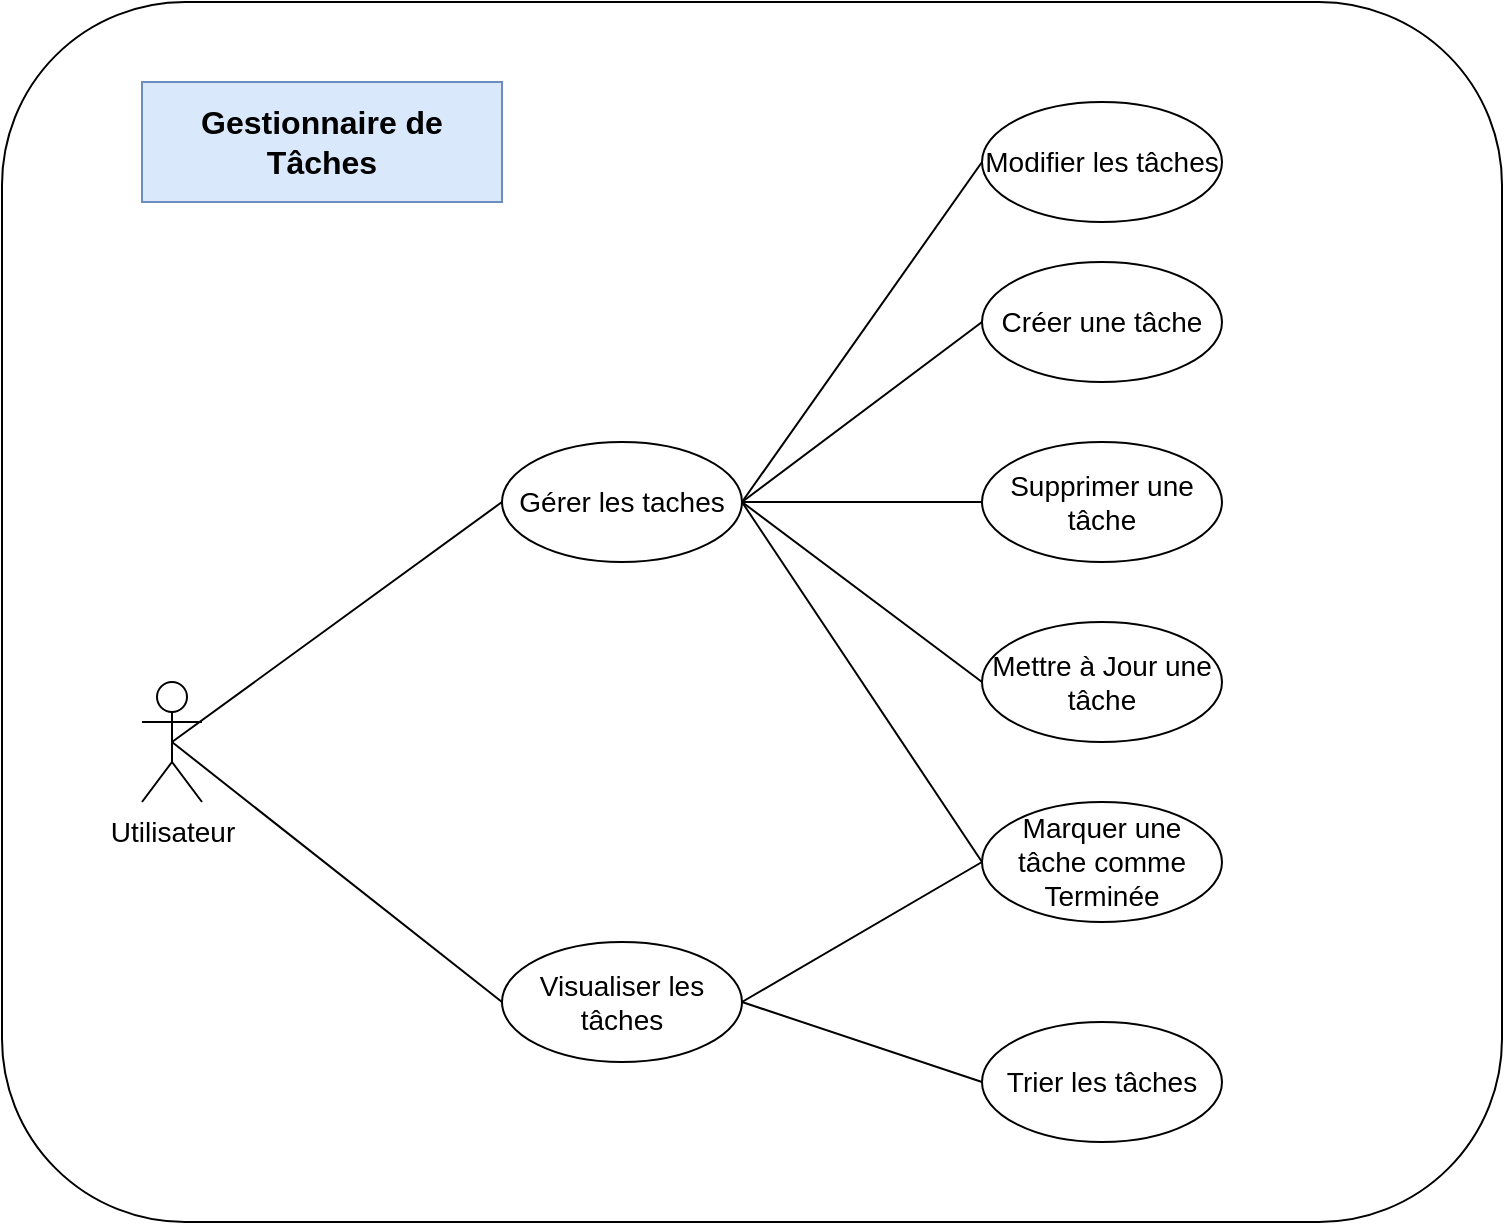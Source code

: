 <mxfile version="22.0.4" type="device">
  <diagram name="Page-1" id="6gzOJD1yy5Ox-5I4D2XR">
    <mxGraphModel dx="1967" dy="1932" grid="1" gridSize="10" guides="1" tooltips="1" connect="1" arrows="1" fold="1" page="1" pageScale="1" pageWidth="827" pageHeight="1169" math="0" shadow="0">
      <root>
        <mxCell id="0" />
        <mxCell id="1" parent="0" />
        <mxCell id="xoY3Nf8me_-pdMf8a1T0-24" value="" style="rounded=1;whiteSpace=wrap;html=1;fontSize=14;" vertex="1" parent="1">
          <mxGeometry x="-30" y="-220" width="750" height="610" as="geometry" />
        </mxCell>
        <mxCell id="xoY3Nf8me_-pdMf8a1T0-1" value="Utilisateur" style="shape=umlActor;verticalLabelPosition=bottom;verticalAlign=top;html=1;outlineConnect=0;fontSize=14;" vertex="1" parent="1">
          <mxGeometry x="40" y="120" width="30" height="60" as="geometry" />
        </mxCell>
        <mxCell id="xoY3Nf8me_-pdMf8a1T0-2" value="Visualiser les tâches" style="ellipse;whiteSpace=wrap;html=1;fontSize=14;" vertex="1" parent="1">
          <mxGeometry x="220" y="250" width="120" height="60" as="geometry" />
        </mxCell>
        <mxCell id="xoY3Nf8me_-pdMf8a1T0-3" value="Modifier les tâches" style="ellipse;whiteSpace=wrap;html=1;fontSize=14;" vertex="1" parent="1">
          <mxGeometry x="460" y="-170" width="120" height="60" as="geometry" />
        </mxCell>
        <mxCell id="xoY3Nf8me_-pdMf8a1T0-5" value="&lt;b style=&quot;&quot;&gt;&lt;font style=&quot;font-size: 16px;&quot;&gt;Gestionnaire de Tâches&lt;/font&gt;&lt;/b&gt;" style="text;html=1;strokeColor=#6c8ebf;fillColor=#dae8fc;align=center;verticalAlign=middle;whiteSpace=wrap;rounded=0;fontSize=14;" vertex="1" parent="1">
          <mxGeometry x="40" y="-180" width="180" height="60" as="geometry" />
        </mxCell>
        <mxCell id="xoY3Nf8me_-pdMf8a1T0-6" value="Créer une tâche" style="ellipse;whiteSpace=wrap;html=1;fontSize=14;" vertex="1" parent="1">
          <mxGeometry x="460" y="-90" width="120" height="60" as="geometry" />
        </mxCell>
        <mxCell id="xoY3Nf8me_-pdMf8a1T0-7" value="Mettre à Jour une tâche" style="ellipse;whiteSpace=wrap;html=1;fontSize=14;" vertex="1" parent="1">
          <mxGeometry x="460" y="90" width="120" height="60" as="geometry" />
        </mxCell>
        <mxCell id="xoY3Nf8me_-pdMf8a1T0-9" value="Marquer une tâche&amp;nbsp;comme Terminée" style="ellipse;whiteSpace=wrap;html=1;fontSize=14;" vertex="1" parent="1">
          <mxGeometry x="460" y="180" width="120" height="60" as="geometry" />
        </mxCell>
        <mxCell id="xoY3Nf8me_-pdMf8a1T0-10" value="Supprimer une tâche" style="ellipse;whiteSpace=wrap;html=1;fontSize=14;" vertex="1" parent="1">
          <mxGeometry x="460" width="120" height="60" as="geometry" />
        </mxCell>
        <mxCell id="xoY3Nf8me_-pdMf8a1T0-11" value="Gérer les taches" style="ellipse;whiteSpace=wrap;html=1;fontSize=14;" vertex="1" parent="1">
          <mxGeometry x="220" width="120" height="60" as="geometry" />
        </mxCell>
        <mxCell id="xoY3Nf8me_-pdMf8a1T0-14" value="" style="endArrow=none;html=1;rounded=0;entryX=0.5;entryY=0.5;entryDx=0;entryDy=0;entryPerimeter=0;exitX=0;exitY=0.5;exitDx=0;exitDy=0;fontSize=14;" edge="1" parent="1" source="xoY3Nf8me_-pdMf8a1T0-11" target="xoY3Nf8me_-pdMf8a1T0-1">
          <mxGeometry width="50" height="50" relative="1" as="geometry">
            <mxPoint x="50" y="310" as="sourcePoint" />
            <mxPoint x="100" y="260" as="targetPoint" />
          </mxGeometry>
        </mxCell>
        <mxCell id="xoY3Nf8me_-pdMf8a1T0-15" value="" style="endArrow=none;html=1;rounded=0;entryX=0.5;entryY=0.5;entryDx=0;entryDy=0;entryPerimeter=0;exitX=0;exitY=0.5;exitDx=0;exitDy=0;fontSize=14;" edge="1" parent="1" source="xoY3Nf8me_-pdMf8a1T0-2" target="xoY3Nf8me_-pdMf8a1T0-1">
          <mxGeometry width="50" height="50" relative="1" as="geometry">
            <mxPoint x="230" y="90" as="sourcePoint" />
            <mxPoint x="65" y="160" as="targetPoint" />
          </mxGeometry>
        </mxCell>
        <mxCell id="xoY3Nf8me_-pdMf8a1T0-16" value="" style="endArrow=none;html=1;rounded=0;entryX=1;entryY=0.5;entryDx=0;entryDy=0;exitX=0;exitY=0.5;exitDx=0;exitDy=0;fontSize=14;" edge="1" parent="1" source="xoY3Nf8me_-pdMf8a1T0-3" target="xoY3Nf8me_-pdMf8a1T0-11">
          <mxGeometry width="50" height="50" relative="1" as="geometry">
            <mxPoint x="230" y="40" as="sourcePoint" />
            <mxPoint x="65" y="160" as="targetPoint" />
          </mxGeometry>
        </mxCell>
        <mxCell id="xoY3Nf8me_-pdMf8a1T0-17" value="" style="endArrow=none;html=1;rounded=0;entryX=1;entryY=0.5;entryDx=0;entryDy=0;exitX=0;exitY=0.5;exitDx=0;exitDy=0;fontSize=14;" edge="1" parent="1" source="xoY3Nf8me_-pdMf8a1T0-6" target="xoY3Nf8me_-pdMf8a1T0-11">
          <mxGeometry width="50" height="50" relative="1" as="geometry">
            <mxPoint x="470" y="-50" as="sourcePoint" />
            <mxPoint x="350" y="40" as="targetPoint" />
          </mxGeometry>
        </mxCell>
        <mxCell id="xoY3Nf8me_-pdMf8a1T0-18" value="" style="endArrow=none;html=1;rounded=0;entryX=1;entryY=0.5;entryDx=0;entryDy=0;exitX=0;exitY=0.5;exitDx=0;exitDy=0;fontSize=14;" edge="1" parent="1" source="xoY3Nf8me_-pdMf8a1T0-10" target="xoY3Nf8me_-pdMf8a1T0-11">
          <mxGeometry width="50" height="50" relative="1" as="geometry">
            <mxPoint x="470" y="30" as="sourcePoint" />
            <mxPoint x="350" y="40" as="targetPoint" />
          </mxGeometry>
        </mxCell>
        <mxCell id="xoY3Nf8me_-pdMf8a1T0-19" value="" style="endArrow=none;html=1;rounded=0;entryX=1;entryY=0.5;entryDx=0;entryDy=0;exitX=0;exitY=0.5;exitDx=0;exitDy=0;fontSize=14;" edge="1" parent="1" source="xoY3Nf8me_-pdMf8a1T0-7" target="xoY3Nf8me_-pdMf8a1T0-11">
          <mxGeometry width="50" height="50" relative="1" as="geometry">
            <mxPoint x="470" y="120" as="sourcePoint" />
            <mxPoint x="350" y="40" as="targetPoint" />
          </mxGeometry>
        </mxCell>
        <mxCell id="xoY3Nf8me_-pdMf8a1T0-20" value="" style="endArrow=none;html=1;rounded=0;entryX=1;entryY=0.5;entryDx=0;entryDy=0;exitX=0;exitY=0.5;exitDx=0;exitDy=0;fontSize=14;" edge="1" parent="1" source="xoY3Nf8me_-pdMf8a1T0-9" target="xoY3Nf8me_-pdMf8a1T0-11">
          <mxGeometry width="50" height="50" relative="1" as="geometry">
            <mxPoint x="470" y="210" as="sourcePoint" />
            <mxPoint x="350" y="40" as="targetPoint" />
          </mxGeometry>
        </mxCell>
        <mxCell id="xoY3Nf8me_-pdMf8a1T0-21" value="" style="endArrow=none;html=1;rounded=0;entryX=0;entryY=0.5;entryDx=0;entryDy=0;exitX=1;exitY=0.5;exitDx=0;exitDy=0;fontSize=14;" edge="1" parent="1" source="xoY3Nf8me_-pdMf8a1T0-2" target="xoY3Nf8me_-pdMf8a1T0-9">
          <mxGeometry width="50" height="50" relative="1" as="geometry">
            <mxPoint x="470" y="220" as="sourcePoint" />
            <mxPoint x="350" y="40" as="targetPoint" />
          </mxGeometry>
        </mxCell>
        <mxCell id="xoY3Nf8me_-pdMf8a1T0-22" value="Trier les tâches" style="ellipse;whiteSpace=wrap;html=1;fontSize=14;" vertex="1" parent="1">
          <mxGeometry x="460" y="290" width="120" height="60" as="geometry" />
        </mxCell>
        <mxCell id="xoY3Nf8me_-pdMf8a1T0-23" value="" style="endArrow=none;html=1;rounded=0;entryX=0;entryY=0.5;entryDx=0;entryDy=0;exitX=1;exitY=0.5;exitDx=0;exitDy=0;fontSize=14;" edge="1" parent="1" source="xoY3Nf8me_-pdMf8a1T0-2" target="xoY3Nf8me_-pdMf8a1T0-22">
          <mxGeometry width="50" height="50" relative="1" as="geometry">
            <mxPoint x="350" y="290" as="sourcePoint" />
            <mxPoint x="470" y="220" as="targetPoint" />
          </mxGeometry>
        </mxCell>
      </root>
    </mxGraphModel>
  </diagram>
</mxfile>
